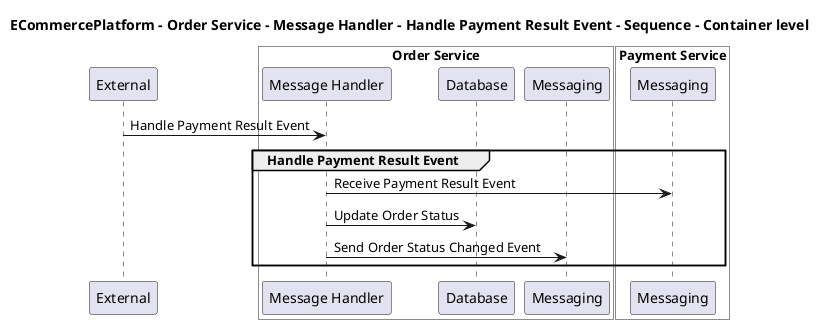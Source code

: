 @startuml

title ECommercePlatform - Order Service - Message Handler - Handle Payment Result Event - Sequence - Container level

participant "External" as C4InterFlow.SoftwareSystems.ExternalSystem

box "Order Service" #White
    participant "Message Handler" as ECommercePlatform.SoftwareSystems.OrderService.Containers.MessageHandler
    participant "Database" as ECommercePlatform.SoftwareSystems.OrderService.Containers.Database
    participant "Messaging" as ECommercePlatform.SoftwareSystems.OrderService.Containers.Messaging
end box


box "Payment Service" #White
    participant "Messaging" as ECommercePlatform.SoftwareSystems.PaymentService.Containers.Messaging
end box


C4InterFlow.SoftwareSystems.ExternalSystem -> ECommercePlatform.SoftwareSystems.OrderService.Containers.MessageHandler : Handle Payment Result Event
group Handle Payment Result Event
ECommercePlatform.SoftwareSystems.OrderService.Containers.MessageHandler -> ECommercePlatform.SoftwareSystems.PaymentService.Containers.Messaging : Receive Payment Result Event
ECommercePlatform.SoftwareSystems.OrderService.Containers.MessageHandler -> ECommercePlatform.SoftwareSystems.OrderService.Containers.Database : Update Order Status
ECommercePlatform.SoftwareSystems.OrderService.Containers.MessageHandler -> ECommercePlatform.SoftwareSystems.OrderService.Containers.Messaging : Send Order Status Changed Event
end


@enduml
